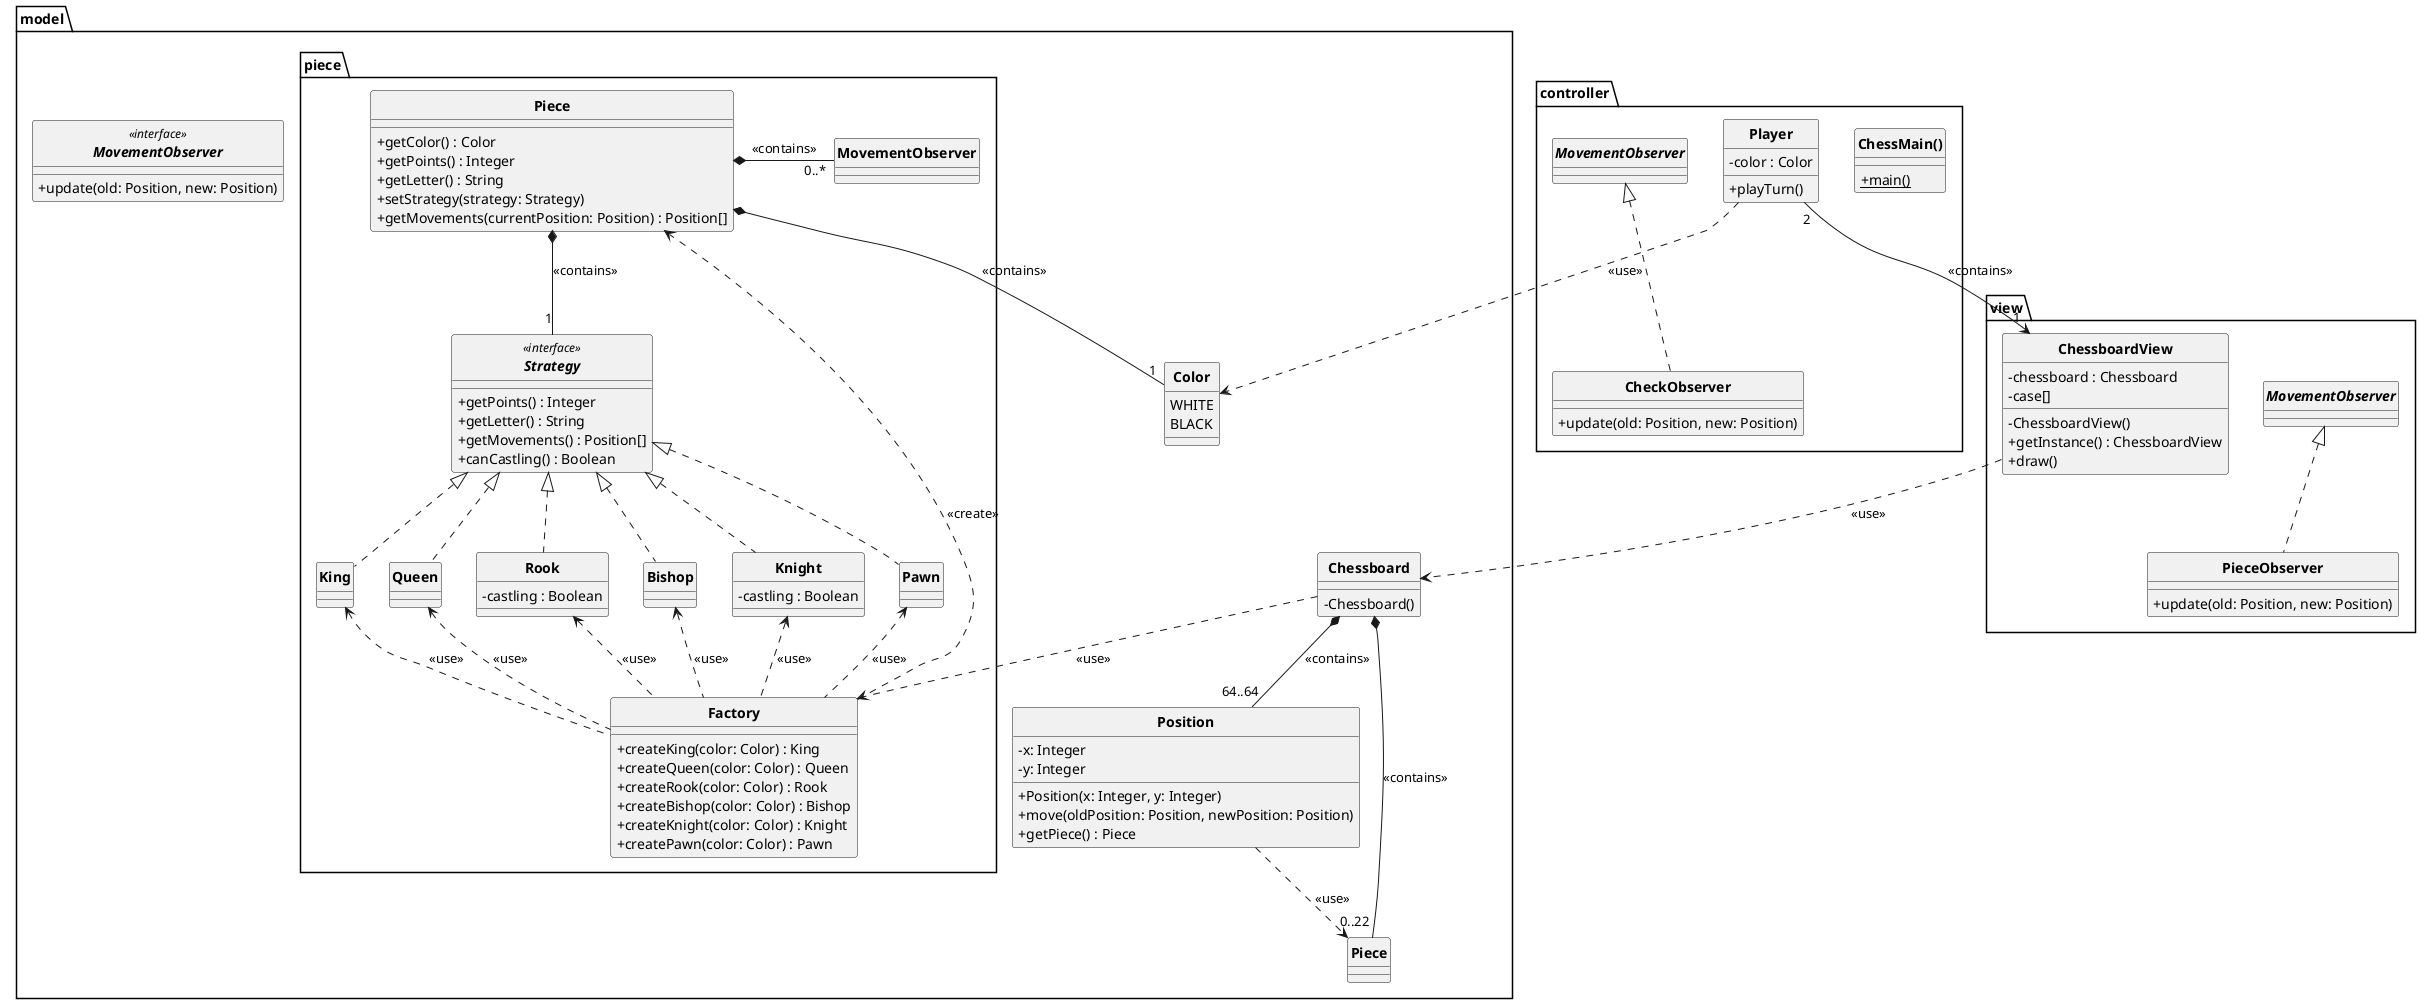 
@startuml chess
' https://plantuml.com/class-diagram

skinparam style strictuml
skinparam ClassAttributeIconSize 0
skinparam ClassFontStyle bold

' constructeur à ajouter
' mouvement des pièces !!!
' aggrécation/composition -> nom des attributs
' type primaire exclusivement comeme attribut

package "model" {
    enum Color {
        WHITE
        BLACK
    }

    class Position {
        - x: Integer
        - y: Integer
        + Position(x: Integer, y: Integer)
        + move(oldPosition: Position, newPosition: Position)
        + getPiece() : Piece
    }

    class Chessboard {
        - Chessboard()
   }
    Chessboard *-- "64..64" Position : <<contains>>
    Chessboard *-- "0..22" Piece : <<contains>>

    package "piece" {
        class Piece {
            + getColor() : Color
            + getPoints() : Integer
            + getLetter() : String
            + setStrategy(strategy: Strategy)
            + getMovements(currentPosition: Position) : Position[]
        }
        Piece *-- "1" Strategy : <<contains>>
        Piece *-- "1" Color : <<contains>>
        Piece *- "0..*" MovementObserver : <<contains>>


        interface Strategy <<interface>> {
            + getPoints() : Integer
            + getLetter() : String
            + getMovements() : Position[]
            + canCastling() : Boolean
        }

        class King implements Strategy
        class Queen implements Strategy
        class Rook implements Strategy {
            - castling : Boolean
        }
        class Bishop implements Strategy
        class Knight implements Strategy {
            - castling : Boolean
        }
        class Pawn implements Strategy

        class Factory {
            + createKing(color: Color) : King
            + createQueen(color: Color) : Queen
            + createRook(color: Color) : Rook
            + createBishop(color: Color) : Bishop
            + createKnight(color: Color) : Knight
            + createPawn(color: Color) : Pawn
        }

        King <.. Factory : <<use>>
        Queen <.. Factory : <<use>>
        Rook <.. Factory : <<use>>
        Bishop <.. Factory : <<use>>
        Knight <.. Factory : <<use>>
        Pawn <.. Factory : <<use>>

        Factory .> Piece : <<create>>
    }

    interface MovementObserver <<interface>> {
        + update(old: Position, new: Position)
    }

    Chessboard ..> Factory : <<use>>


    Position ..> Piece : <<use>>
}


package "view" {
    class ChessboardView {
        - chessboard : Chessboard
        - ChessboardView()
        + getInstance() : ChessboardView
        + draw()
        - case[]
    }

    class PieceObserver implements MovementObserver {
        + update(old: Position, new: Position)
    }
}

package "controller" {
    class ChessMain() {
        + {static} main()
    }
    Player "2" --> "1" ChessboardView : <<contains>>

    class Player {
        - color : Color
        + playTurn()
    }

    class CheckObserver implements MovementObserver {
        + update(old: Position, new: Position)
    }

    Player ..> Color : <<use>>
}

ChessboardView ..> Chessboard : <<use>>

@enduml
